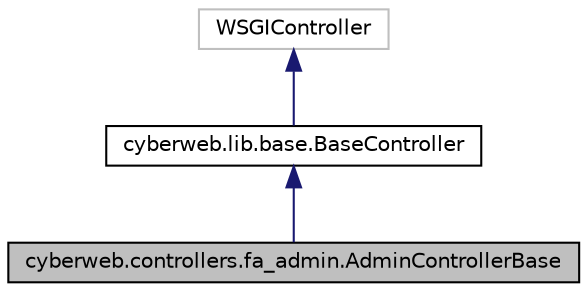 digraph G
{
  edge [fontname="Helvetica",fontsize="10",labelfontname="Helvetica",labelfontsize="10"];
  node [fontname="Helvetica",fontsize="10",shape=record];
  Node1 [label="cyberweb.controllers.fa_admin.AdminControllerBase",height=0.2,width=0.4,color="black", fillcolor="grey75", style="filled" fontcolor="black"];
  Node2 -> Node1 [dir="back",color="midnightblue",fontsize="10",style="solid",fontname="Helvetica"];
  Node2 [label="cyberweb.lib.base.BaseController",height=0.2,width=0.4,color="black", fillcolor="white", style="filled",URL="$classcyberweb_1_1lib_1_1base_1_1_base_controller.html"];
  Node3 -> Node2 [dir="back",color="midnightblue",fontsize="10",style="solid",fontname="Helvetica"];
  Node3 [label="WSGIController",height=0.2,width=0.4,color="grey75", fillcolor="white", style="filled"];
}
